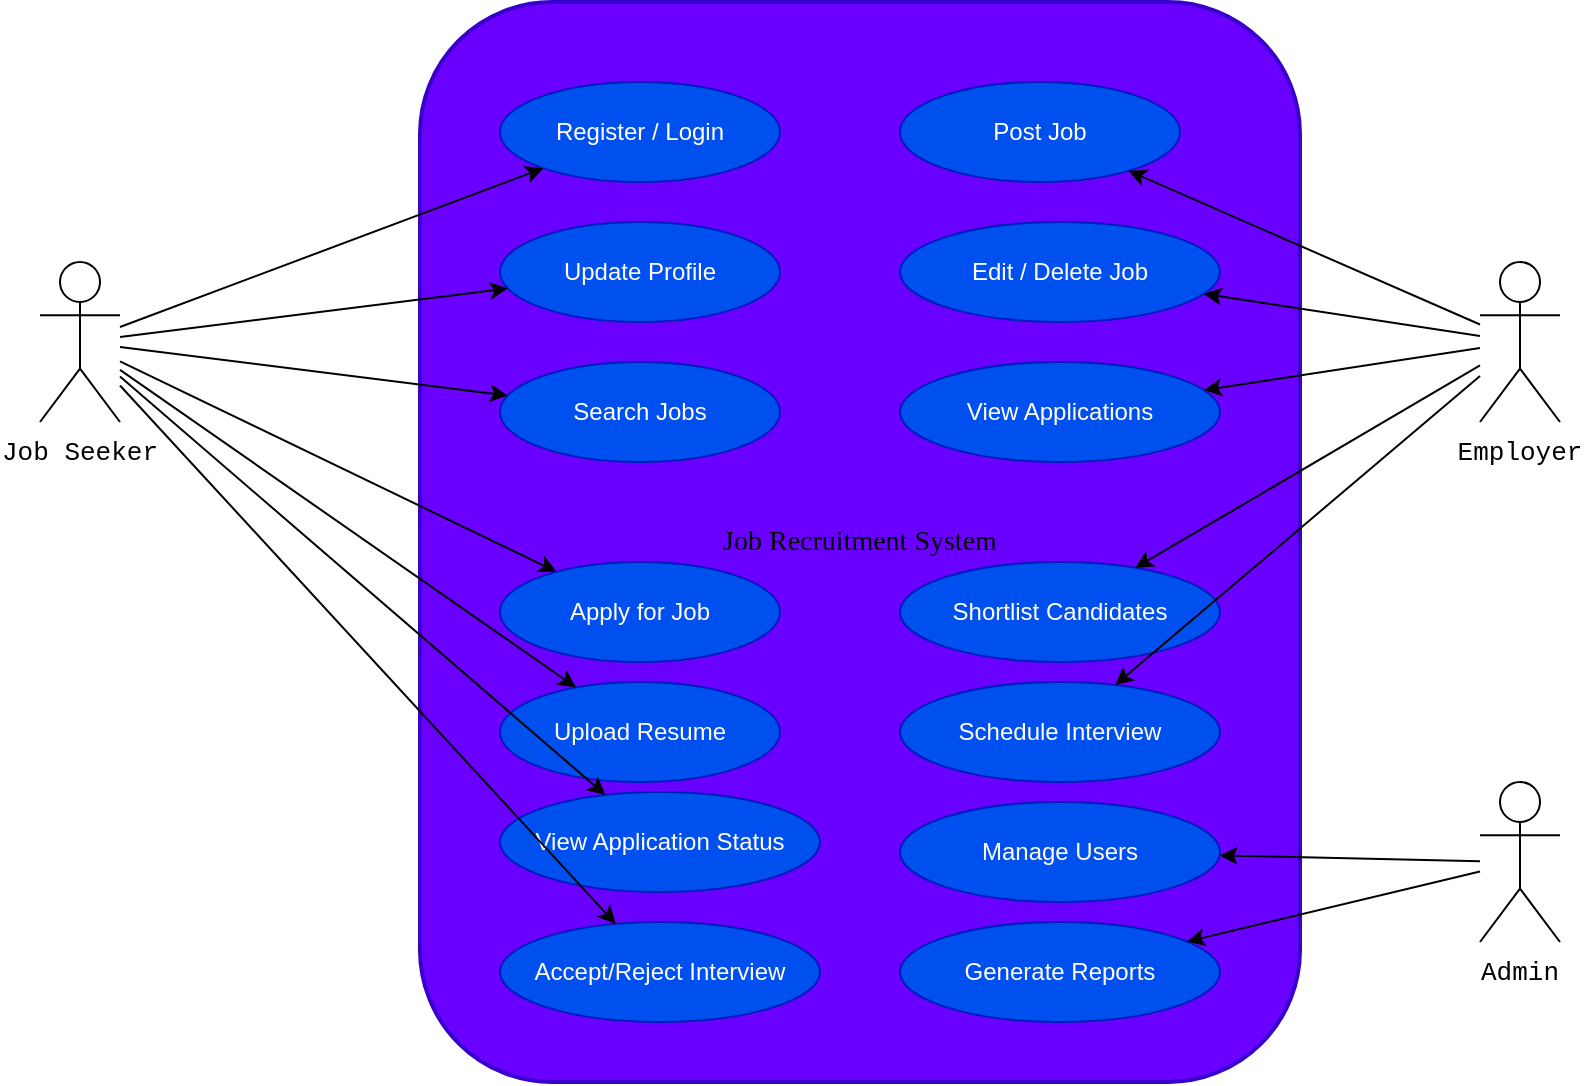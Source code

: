 <mxfile version="28.2.0">
  <diagram name="Page-1" id="RgPd8JCdnB7LhessTRFQ">
    <mxGraphModel dx="1042" dy="562" grid="1" gridSize="10" guides="1" tooltips="1" connect="1" arrows="1" fold="1" page="1" pageScale="1" pageWidth="850" pageHeight="1100" math="0" shadow="0">
      <root>
        <mxCell id="0" />
        <mxCell id="1" parent="0" />
        <mxCell id="IL4-jScpnrUGTftCn51H-1" value="&lt;font style=&quot;font-size: 14px; color: light-dark(rgb(0, 0, 0), rgb(51, 51, 255));&quot; face=&quot;Times New Roman&quot;&gt;Job Recruitment System&lt;/font&gt;" style="shape=rectangle;rounded=1;whiteSpace=wrap;html=1;strokeWidth=2;fillColor=#6a00ff;fontColor=#ffffff;strokeColor=#3700CC;" vertex="1" parent="1">
          <mxGeometry x="230" y="30" width="440" height="540" as="geometry" />
        </mxCell>
        <mxCell id="IL4-jScpnrUGTftCn51H-2" value="Register / Login" style="ellipse;whiteSpace=wrap;html=1;fillColor=#0050ef;fontColor=#ffffff;strokeColor=#001DBC;" vertex="1" parent="IL4-jScpnrUGTftCn51H-1">
          <mxGeometry x="40" y="40" width="140" height="50" as="geometry" />
        </mxCell>
        <mxCell id="IL4-jScpnrUGTftCn51H-3" value="Update Profile" style="ellipse;whiteSpace=wrap;html=1;fillColor=#0050ef;fontColor=#ffffff;strokeColor=#001DBC;" vertex="1" parent="IL4-jScpnrUGTftCn51H-1">
          <mxGeometry x="40" y="110" width="140" height="50" as="geometry" />
        </mxCell>
        <mxCell id="IL4-jScpnrUGTftCn51H-4" value="Search Jobs" style="ellipse;whiteSpace=wrap;html=1;fillColor=#0050ef;fontColor=#ffffff;strokeColor=#001DBC;" vertex="1" parent="IL4-jScpnrUGTftCn51H-1">
          <mxGeometry x="40" y="180" width="140" height="50" as="geometry" />
        </mxCell>
        <mxCell id="IL4-jScpnrUGTftCn51H-5" value="Apply for Job" style="ellipse;whiteSpace=wrap;html=1;fillColor=#0050ef;fontColor=#ffffff;strokeColor=#001DBC;" vertex="1" parent="IL4-jScpnrUGTftCn51H-1">
          <mxGeometry x="40" y="280" width="140" height="50" as="geometry" />
        </mxCell>
        <mxCell id="IL4-jScpnrUGTftCn51H-6" value="Upload Resume" style="ellipse;whiteSpace=wrap;html=1;fillColor=#0050ef;fontColor=#ffffff;strokeColor=#001DBC;" vertex="1" parent="IL4-jScpnrUGTftCn51H-1">
          <mxGeometry x="40" y="340" width="140" height="50" as="geometry" />
        </mxCell>
        <mxCell id="IL4-jScpnrUGTftCn51H-7" value="View Application Status" style="ellipse;whiteSpace=wrap;html=1;fillColor=#0050ef;fontColor=#ffffff;strokeColor=#001DBC;" vertex="1" parent="IL4-jScpnrUGTftCn51H-1">
          <mxGeometry x="40" y="395" width="160" height="50" as="geometry" />
        </mxCell>
        <mxCell id="IL4-jScpnrUGTftCn51H-8" value="Accept/Reject Interview" style="ellipse;whiteSpace=wrap;html=1;fillColor=#0050ef;fontColor=#ffffff;strokeColor=#001DBC;" vertex="1" parent="IL4-jScpnrUGTftCn51H-1">
          <mxGeometry x="40" y="460" width="160" height="50" as="geometry" />
        </mxCell>
        <mxCell id="IL4-jScpnrUGTftCn51H-9" value="Post Job" style="ellipse;whiteSpace=wrap;html=1;fillColor=#0050ef;fontColor=#ffffff;strokeColor=#001DBC;" vertex="1" parent="IL4-jScpnrUGTftCn51H-1">
          <mxGeometry x="240" y="40" width="140" height="50" as="geometry" />
        </mxCell>
        <mxCell id="IL4-jScpnrUGTftCn51H-10" value="Edit / Delete Job" style="ellipse;whiteSpace=wrap;html=1;fillColor=#0050ef;fontColor=#ffffff;strokeColor=#001DBC;" vertex="1" parent="IL4-jScpnrUGTftCn51H-1">
          <mxGeometry x="240" y="110" width="160" height="50" as="geometry" />
        </mxCell>
        <mxCell id="IL4-jScpnrUGTftCn51H-11" value="View Applications" style="ellipse;whiteSpace=wrap;html=1;fillColor=#0050ef;fontColor=#ffffff;strokeColor=#001DBC;" vertex="1" parent="IL4-jScpnrUGTftCn51H-1">
          <mxGeometry x="240" y="180" width="160" height="50" as="geometry" />
        </mxCell>
        <mxCell id="IL4-jScpnrUGTftCn51H-12" value="Shortlist Candidates" style="ellipse;whiteSpace=wrap;html=1;fillColor=#0050ef;fontColor=#ffffff;strokeColor=#001DBC;" vertex="1" parent="IL4-jScpnrUGTftCn51H-1">
          <mxGeometry x="240" y="280" width="160" height="50" as="geometry" />
        </mxCell>
        <mxCell id="IL4-jScpnrUGTftCn51H-13" value="Schedule Interview" style="ellipse;whiteSpace=wrap;html=1;fillColor=#0050ef;fontColor=#ffffff;strokeColor=#001DBC;" vertex="1" parent="IL4-jScpnrUGTftCn51H-1">
          <mxGeometry x="240" y="340" width="160" height="50" as="geometry" />
        </mxCell>
        <mxCell id="IL4-jScpnrUGTftCn51H-14" value="Manage Users" style="ellipse;whiteSpace=wrap;html=1;fillColor=#0050ef;fontColor=#ffffff;strokeColor=#001DBC;" vertex="1" parent="IL4-jScpnrUGTftCn51H-1">
          <mxGeometry x="240" y="400" width="160" height="50" as="geometry" />
        </mxCell>
        <mxCell id="IL4-jScpnrUGTftCn51H-15" value="Generate Reports" style="ellipse;whiteSpace=wrap;html=1;fillColor=#0050ef;fontColor=#ffffff;strokeColor=#001DBC;" vertex="1" parent="IL4-jScpnrUGTftCn51H-1">
          <mxGeometry x="240" y="460" width="160" height="50" as="geometry" />
        </mxCell>
        <mxCell id="IL4-jScpnrUGTftCn51H-16" value="Job Seeker" style="shape=umlActor;verticalLabelPosition=bottom;verticalAlign=top;fontFamily=Courier New;fontColor=light-dark(#000000,#33FF33);fontSize=13;" vertex="1" parent="1">
          <mxGeometry x="40" y="160" width="40" height="80" as="geometry" />
        </mxCell>
        <mxCell id="IL4-jScpnrUGTftCn51H-17" value="Employer" style="shape=umlActor;verticalLabelPosition=bottom;verticalAlign=top;fontColor=light-dark(#000000,#33FF33);fontFamily=Courier New;fontSize=13;" vertex="1" parent="1">
          <mxGeometry x="760" y="160" width="40" height="80" as="geometry" />
        </mxCell>
        <mxCell id="IL4-jScpnrUGTftCn51H-18" value="Admin" style="shape=umlActor;verticalLabelPosition=bottom;verticalAlign=top;fontColor=light-dark(#000000,#33FF33);fontFamily=Courier New;fontSize=13;" vertex="1" parent="1">
          <mxGeometry x="760" y="420" width="40" height="80" as="geometry" />
        </mxCell>
        <mxCell id="IL4-jScpnrUGTftCn51H-19" edge="1" parent="1" source="IL4-jScpnrUGTftCn51H-16" target="IL4-jScpnrUGTftCn51H-2">
          <mxGeometry relative="1" as="geometry" />
        </mxCell>
        <mxCell id="IL4-jScpnrUGTftCn51H-20" edge="1" parent="1" source="IL4-jScpnrUGTftCn51H-16" target="IL4-jScpnrUGTftCn51H-3">
          <mxGeometry relative="1" as="geometry" />
        </mxCell>
        <mxCell id="IL4-jScpnrUGTftCn51H-21" edge="1" parent="1" source="IL4-jScpnrUGTftCn51H-16" target="IL4-jScpnrUGTftCn51H-4">
          <mxGeometry relative="1" as="geometry" />
        </mxCell>
        <mxCell id="IL4-jScpnrUGTftCn51H-22" edge="1" parent="1" source="IL4-jScpnrUGTftCn51H-16" target="IL4-jScpnrUGTftCn51H-5">
          <mxGeometry relative="1" as="geometry" />
        </mxCell>
        <mxCell id="IL4-jScpnrUGTftCn51H-23" edge="1" parent="1" source="IL4-jScpnrUGTftCn51H-16" target="IL4-jScpnrUGTftCn51H-6">
          <mxGeometry relative="1" as="geometry" />
        </mxCell>
        <mxCell id="IL4-jScpnrUGTftCn51H-24" edge="1" parent="1" source="IL4-jScpnrUGTftCn51H-16" target="IL4-jScpnrUGTftCn51H-7">
          <mxGeometry relative="1" as="geometry" />
        </mxCell>
        <mxCell id="IL4-jScpnrUGTftCn51H-25" edge="1" parent="1" source="IL4-jScpnrUGTftCn51H-16" target="IL4-jScpnrUGTftCn51H-8">
          <mxGeometry relative="1" as="geometry" />
        </mxCell>
        <mxCell id="IL4-jScpnrUGTftCn51H-26" edge="1" parent="1" source="IL4-jScpnrUGTftCn51H-17" target="IL4-jScpnrUGTftCn51H-9">
          <mxGeometry relative="1" as="geometry" />
        </mxCell>
        <mxCell id="IL4-jScpnrUGTftCn51H-27" edge="1" parent="1" source="IL4-jScpnrUGTftCn51H-17" target="IL4-jScpnrUGTftCn51H-10">
          <mxGeometry relative="1" as="geometry" />
        </mxCell>
        <mxCell id="IL4-jScpnrUGTftCn51H-28" edge="1" parent="1" source="IL4-jScpnrUGTftCn51H-17" target="IL4-jScpnrUGTftCn51H-11">
          <mxGeometry relative="1" as="geometry" />
        </mxCell>
        <mxCell id="IL4-jScpnrUGTftCn51H-29" edge="1" parent="1" source="IL4-jScpnrUGTftCn51H-17" target="IL4-jScpnrUGTftCn51H-12">
          <mxGeometry relative="1" as="geometry" />
        </mxCell>
        <mxCell id="IL4-jScpnrUGTftCn51H-30" edge="1" parent="1" source="IL4-jScpnrUGTftCn51H-17" target="IL4-jScpnrUGTftCn51H-13">
          <mxGeometry relative="1" as="geometry" />
        </mxCell>
        <mxCell id="IL4-jScpnrUGTftCn51H-31" edge="1" parent="1" source="IL4-jScpnrUGTftCn51H-18" target="IL4-jScpnrUGTftCn51H-14">
          <mxGeometry relative="1" as="geometry" />
        </mxCell>
        <mxCell id="IL4-jScpnrUGTftCn51H-32" edge="1" parent="1" source="IL4-jScpnrUGTftCn51H-18" target="IL4-jScpnrUGTftCn51H-15">
          <mxGeometry relative="1" as="geometry" />
        </mxCell>
      </root>
    </mxGraphModel>
  </diagram>
</mxfile>
